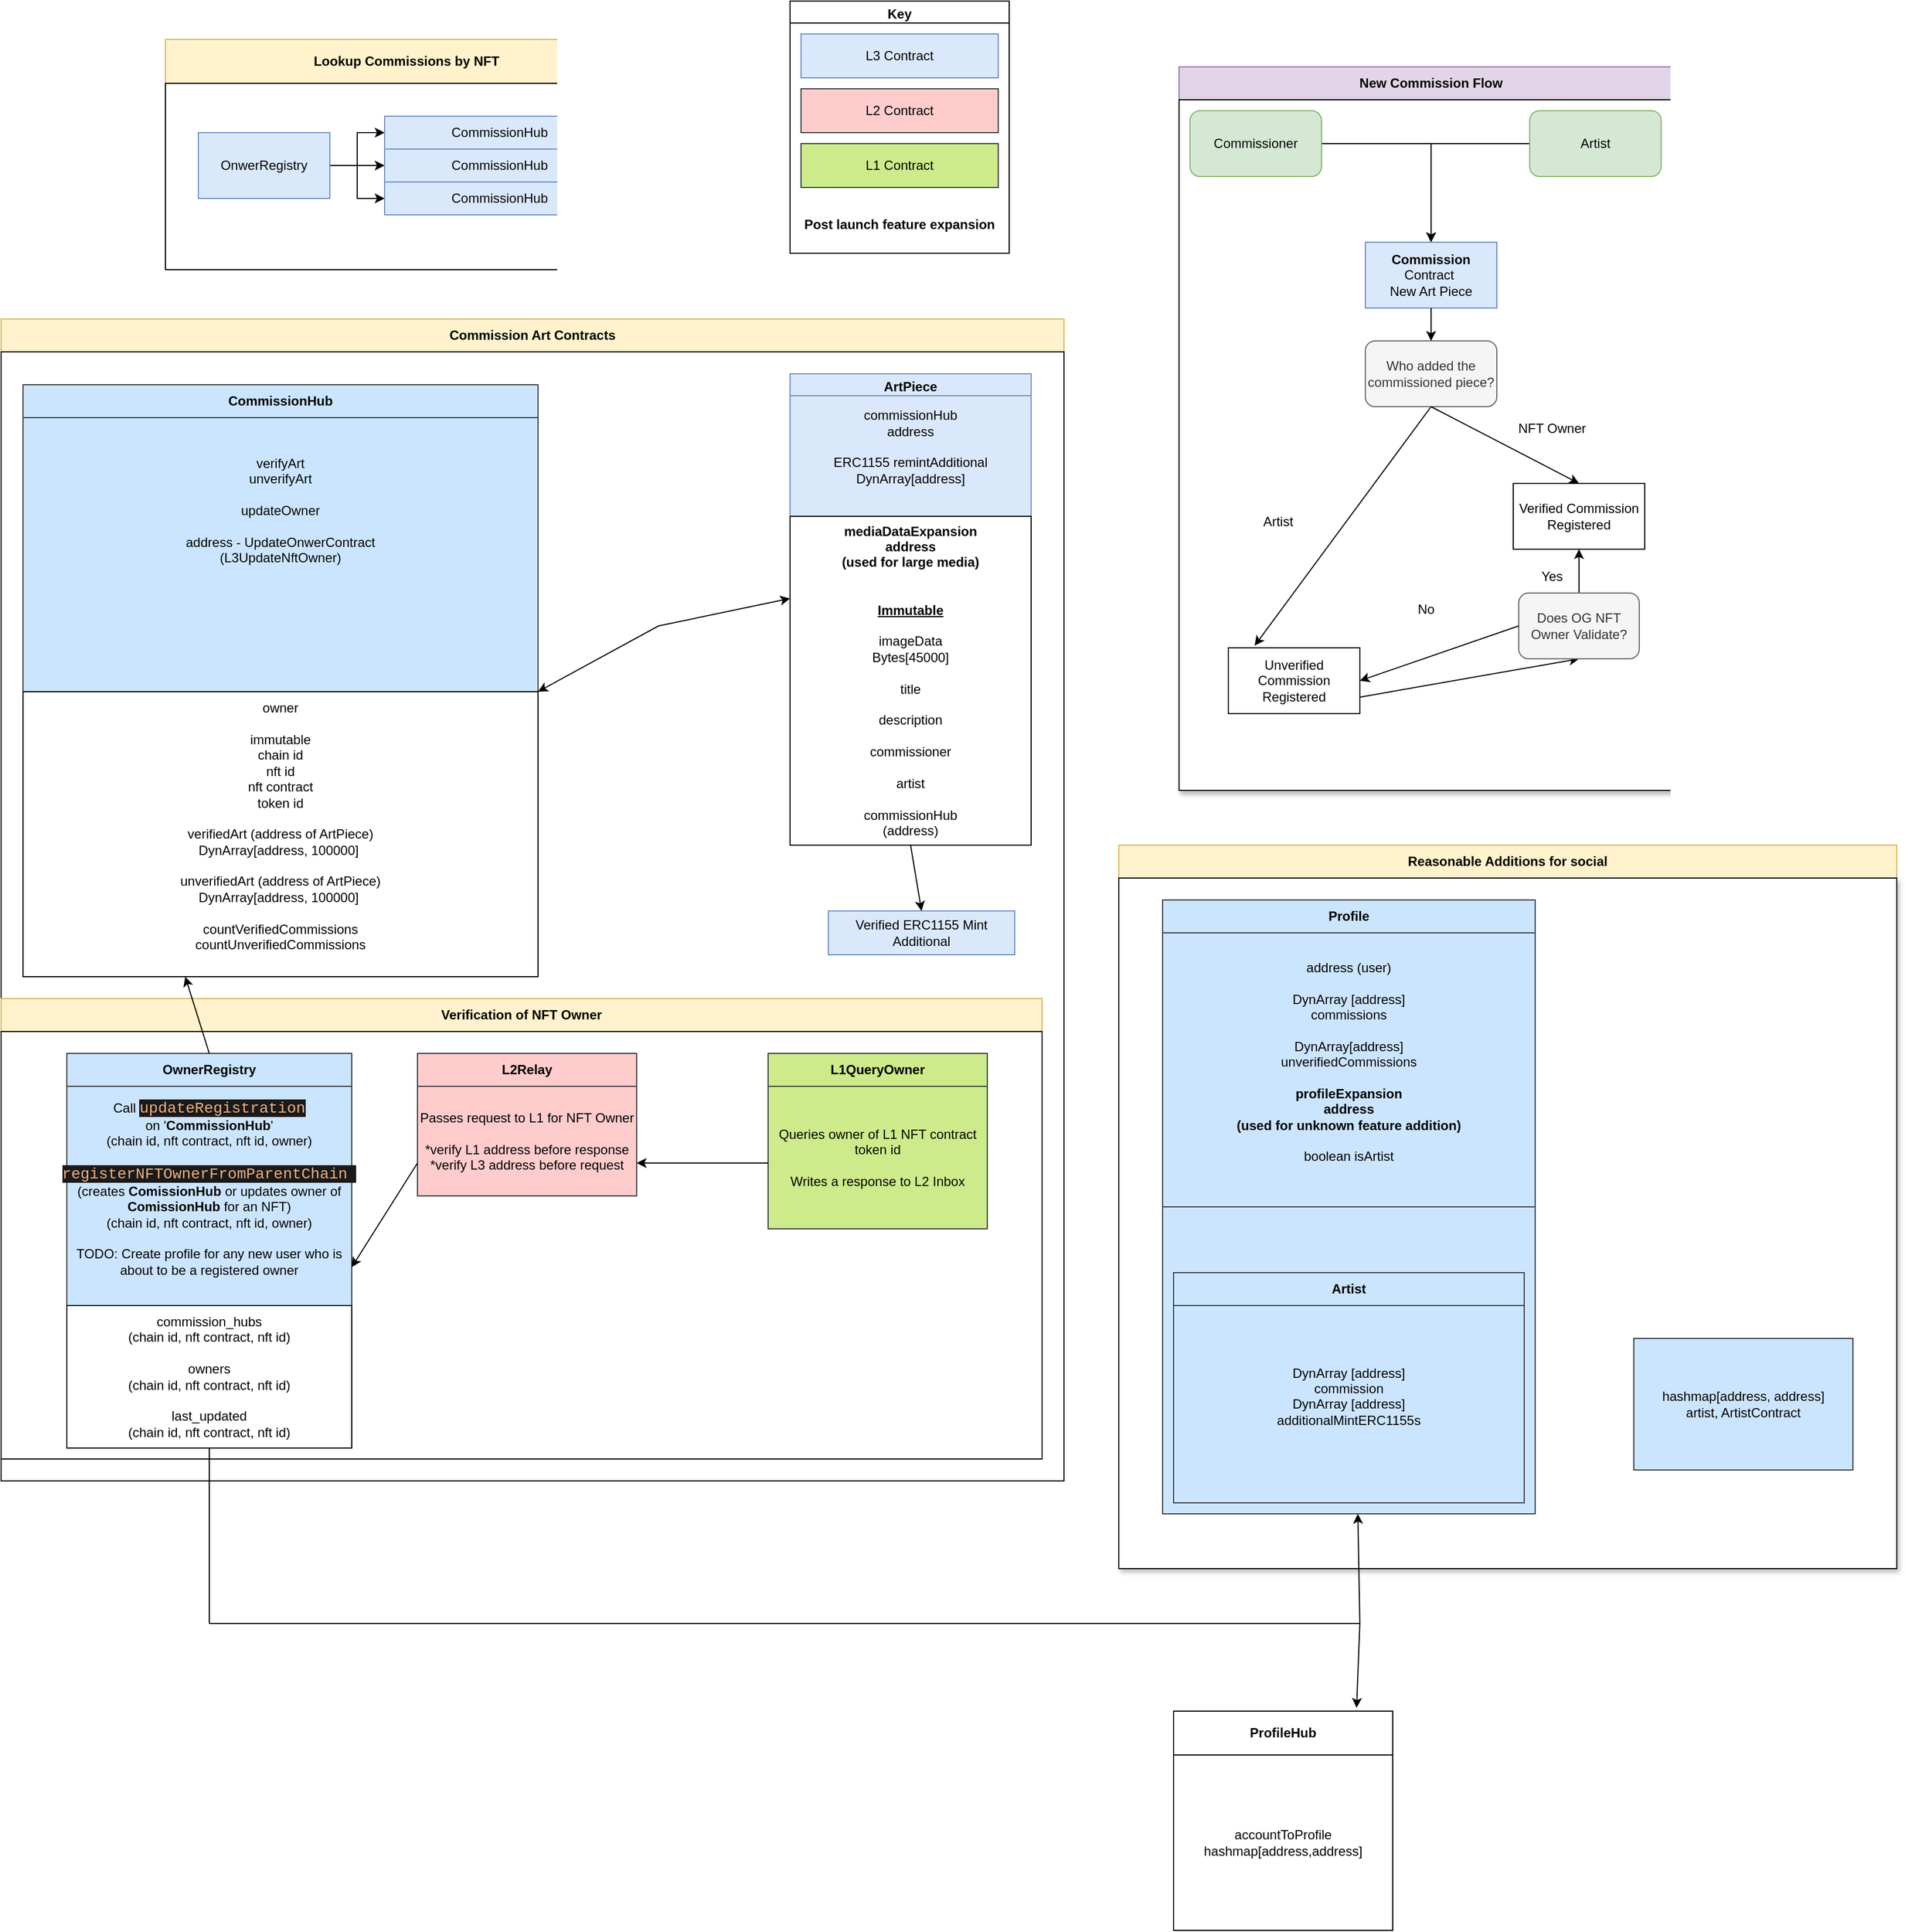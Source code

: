 <mxfile version="26.2.9">
  <diagram name="Page-1" id="D316teSRzgvkLdEPIgTq">
    <mxGraphModel dx="2828" dy="1630" grid="1" gridSize="10" guides="1" tooltips="1" connect="1" arrows="1" fold="1" page="1" pageScale="1" pageWidth="850" pageHeight="1100" math="0" shadow="0">
      <root>
        <mxCell id="0" />
        <mxCell id="1" parent="0" />
        <mxCell id="zNKIx-jCp4wKxv3tCVcD-4" value="Lookup Commissions by NFT" style="swimlane;whiteSpace=wrap;html=1;fillColor=#fff2cc;strokeColor=#d6b656;startSize=40;" parent="1" vertex="1">
          <mxGeometry x="-110" y="145" width="440" height="210" as="geometry" />
        </mxCell>
        <mxCell id="LfCPNkx6tan6_PUrV9Pu-4" value="" style="rounded=0;whiteSpace=wrap;html=1;" parent="zNKIx-jCp4wKxv3tCVcD-4" vertex="1">
          <mxGeometry y="40" width="440" height="170" as="geometry" />
        </mxCell>
        <mxCell id="yjCV8AOf38oD1pHLDkWU-16" value="" style="edgeStyle=orthogonalEdgeStyle;rounded=0;orthogonalLoop=1;jettySize=auto;html=1;exitX=1;exitY=0.5;exitDx=0;exitDy=0;" parent="zNKIx-jCp4wKxv3tCVcD-4" source="LfCPNkx6tan6_PUrV9Pu-3" target="yjCV8AOf38oD1pHLDkWU-14" edge="1">
          <mxGeometry relative="1" as="geometry">
            <mxPoint x="150" y="100" as="sourcePoint" />
          </mxGeometry>
        </mxCell>
        <mxCell id="yjCV8AOf38oD1pHLDkWU-17" style="edgeStyle=orthogonalEdgeStyle;rounded=0;orthogonalLoop=1;jettySize=auto;html=1;entryX=0;entryY=0.5;entryDx=0;entryDy=0;exitX=1;exitY=0.5;exitDx=0;exitDy=0;" parent="zNKIx-jCp4wKxv3tCVcD-4" source="LfCPNkx6tan6_PUrV9Pu-3" target="yjCV8AOf38oD1pHLDkWU-13" edge="1">
          <mxGeometry relative="1" as="geometry">
            <mxPoint x="150" y="100" as="sourcePoint" />
          </mxGeometry>
        </mxCell>
        <mxCell id="yjCV8AOf38oD1pHLDkWU-18" style="edgeStyle=orthogonalEdgeStyle;rounded=0;orthogonalLoop=1;jettySize=auto;html=1;entryX=0;entryY=0.5;entryDx=0;entryDy=0;exitX=1;exitY=0.5;exitDx=0;exitDy=0;" parent="zNKIx-jCp4wKxv3tCVcD-4" source="LfCPNkx6tan6_PUrV9Pu-3" target="yjCV8AOf38oD1pHLDkWU-12" edge="1">
          <mxGeometry relative="1" as="geometry">
            <mxPoint x="150" y="100" as="sourcePoint" />
          </mxGeometry>
        </mxCell>
        <mxCell id="yjCV8AOf38oD1pHLDkWU-12" value="CommissionHub" style="rounded=0;whiteSpace=wrap;html=1;fillColor=#dae8fc;strokeColor=#6c8ebf;" parent="zNKIx-jCp4wKxv3tCVcD-4" vertex="1">
          <mxGeometry x="200" y="70" width="210" height="30" as="geometry" />
        </mxCell>
        <mxCell id="yjCV8AOf38oD1pHLDkWU-13" value="CommissionHub" style="rounded=0;whiteSpace=wrap;html=1;fillColor=#dae8fc;strokeColor=#6c8ebf;" parent="zNKIx-jCp4wKxv3tCVcD-4" vertex="1">
          <mxGeometry x="200" y="100" width="210" height="30" as="geometry" />
        </mxCell>
        <mxCell id="yjCV8AOf38oD1pHLDkWU-14" value="CommissionHub" style="rounded=0;whiteSpace=wrap;html=1;fillColor=#dae8fc;strokeColor=#6c8ebf;" parent="zNKIx-jCp4wKxv3tCVcD-4" vertex="1">
          <mxGeometry x="200" y="130" width="210" height="30" as="geometry" />
        </mxCell>
        <mxCell id="LfCPNkx6tan6_PUrV9Pu-3" value="OnwerRegistry" style="rounded=0;whiteSpace=wrap;html=1;fillColor=#dae8fc;strokeColor=#6c8ebf;" parent="zNKIx-jCp4wKxv3tCVcD-4" vertex="1">
          <mxGeometry x="30" y="85" width="120" height="60" as="geometry" />
        </mxCell>
        <mxCell id="zNKIx-jCp4wKxv3tCVcD-8" value="Commission Art Contracts" style="swimlane;whiteSpace=wrap;html=1;fillColor=#fff2cc;strokeColor=#d6b656;rounded=0;glass=0;shadow=0;startSize=30;" parent="1" vertex="1">
          <mxGeometry x="-260" y="400" width="970" height="1060" as="geometry" />
        </mxCell>
        <mxCell id="LfCPNkx6tan6_PUrV9Pu-1" value="" style="rounded=0;whiteSpace=wrap;html=1;" parent="zNKIx-jCp4wKxv3tCVcD-8" vertex="1">
          <mxGeometry y="30" width="970" height="1030" as="geometry" />
        </mxCell>
        <mxCell id="yjCV8AOf38oD1pHLDkWU-9" value="ArtPiece" style="swimlane;whiteSpace=wrap;html=1;startSize=23;fillColor=#dae8fc;strokeColor=#6c8ebf;" parent="zNKIx-jCp4wKxv3tCVcD-8" vertex="1">
          <mxGeometry x="720" y="50" width="220" height="430" as="geometry" />
        </mxCell>
        <mxCell id="yjCV8AOf38oD1pHLDkWU-20" value="Verified ERC1155 Mint Additional" style="rounded=0;whiteSpace=wrap;html=1;fillColor=#dae8fc;strokeColor=#6c8ebf;" parent="zNKIx-jCp4wKxv3tCVcD-8" vertex="1">
          <mxGeometry x="755" y="540" width="170" height="40" as="geometry" />
        </mxCell>
        <mxCell id="LfCPNkx6tan6_PUrV9Pu-2" value="&lt;div&gt;commissionHub&lt;/div&gt;&lt;div&gt;address&lt;/div&gt;&lt;div&gt;&lt;br&gt;&lt;/div&gt;&lt;div&gt;&lt;div&gt;&lt;span style=&quot;background-color: transparent; color: light-dark(rgb(0, 0, 0), rgb(255, 255, 255));&quot;&gt;ERC1155 remintAdditional&lt;/span&gt;&lt;/div&gt;&lt;div&gt;&lt;span style=&quot;background-color: transparent; color: light-dark(rgb(0, 0, 0), rgb(255, 255, 255));&quot;&gt;DynArray[address]&lt;/span&gt;&lt;/div&gt;&lt;div&gt;&lt;br&gt;&lt;/div&gt;&lt;/div&gt;&lt;div&gt;&lt;br&gt;&lt;/div&gt;&lt;div&gt;&lt;br&gt;&lt;/div&gt;&lt;div&gt;&lt;br&gt;&lt;/div&gt;&lt;div&gt;&lt;br&gt;&lt;/div&gt;&lt;div&gt;&lt;br&gt;&lt;/div&gt;&lt;div&gt;&lt;br&gt;&lt;/div&gt;&lt;div&gt;&lt;br&gt;&lt;/div&gt;&lt;div&gt;&lt;br&gt;&lt;/div&gt;&lt;div&gt;&lt;br&gt;&lt;/div&gt;&lt;div&gt;&lt;br&gt;&lt;/div&gt;&lt;div&gt;&lt;br&gt;&lt;/div&gt;&lt;div&gt;&lt;br&gt;&lt;/div&gt;&lt;div&gt;&lt;br&gt;&lt;/div&gt;&lt;div&gt;&lt;br&gt;&lt;/div&gt;&lt;div&gt;&lt;br&gt;&lt;/div&gt;&lt;div&gt;&lt;br&gt;&lt;/div&gt;&lt;div&gt;&lt;br&gt;&lt;/div&gt;&lt;div&gt;&lt;font style=&quot;color: light-dark(rgb(0, 0, 0), rgb(184, 25, 168));&quot;&gt;&lt;b&gt;&lt;br&gt;&lt;/b&gt;&lt;/font&gt;&lt;/div&gt;&lt;div&gt;&lt;font style=&quot;color: light-dark(rgb(0, 0, 0), rgb(184, 25, 168));&quot;&gt;&lt;b&gt;&lt;br&gt;&lt;/b&gt;&lt;/font&gt;&lt;/div&gt;&lt;div&gt;&lt;font style=&quot;color: light-dark(rgb(0, 0, 0), rgb(184, 25, 168));&quot;&gt;&lt;b&gt;&lt;br&gt;&lt;/b&gt;&lt;/font&gt;&lt;/div&gt;&lt;div&gt;&lt;font style=&quot;color: light-dark(rgb(0, 0, 0), rgb(184, 25, 168));&quot;&gt;&lt;b&gt;&lt;br&gt;&lt;/b&gt;&lt;/font&gt;&lt;/div&gt;" style="rounded=0;whiteSpace=wrap;html=1;fillColor=#dae8fc;strokeColor=#6c8ebf;" parent="zNKIx-jCp4wKxv3tCVcD-8" vertex="1">
          <mxGeometry x="720" y="70" width="220" height="410" as="geometry" />
        </mxCell>
        <mxCell id="LfCPNkx6tan6_PUrV9Pu-20" value="&lt;div&gt;verifyArt&lt;/div&gt;&lt;div&gt;unverifyArt&lt;/div&gt;&lt;div&gt;&lt;br&gt;&lt;/div&gt;&lt;div&gt;updateOwner&lt;/div&gt;&lt;div&gt;&lt;br&gt;&lt;/div&gt;&lt;div&gt;&lt;div&gt;&lt;div&gt;&lt;div&gt;address - UpdateOnwerContract&lt;div&gt;(L3UpdateNftOwner)&lt;/div&gt;&lt;/div&gt;&lt;/div&gt;&lt;div&gt;&lt;br&gt;&lt;/div&gt;&lt;/div&gt;&lt;/div&gt;&lt;div&gt;&lt;br&gt;&lt;/div&gt;&lt;div&gt;&lt;br&gt;&lt;/div&gt;&lt;div&gt;&lt;br&gt;&lt;/div&gt;&lt;div&gt;&lt;br&gt;&lt;/div&gt;&lt;div&gt;&lt;br&gt;&lt;/div&gt;&lt;div&gt;&lt;br&gt;&lt;/div&gt;&lt;div&gt;&lt;br&gt;&lt;/div&gt;&lt;div&gt;&lt;br&gt;&lt;/div&gt;&lt;div&gt;&lt;br&gt;&lt;/div&gt;&lt;div&gt;&lt;br&gt;&lt;/div&gt;&lt;div&gt;&lt;br&gt;&lt;/div&gt;&lt;div&gt;&lt;br&gt;&lt;/div&gt;&lt;div&gt;&lt;br&gt;&lt;/div&gt;&lt;div&gt;&lt;br&gt;&lt;/div&gt;&lt;div&gt;&lt;br&gt;&lt;/div&gt;&lt;div&gt;&lt;br&gt;&lt;/div&gt;&lt;div&gt;&lt;br&gt;&lt;/div&gt;&lt;div&gt;&lt;br&gt;&lt;/div&gt;&lt;div&gt;&lt;br&gt;&lt;/div&gt;&lt;div&gt;&lt;br&gt;&lt;/div&gt;&lt;div&gt;&lt;br&gt;&lt;/div&gt;&lt;div&gt;&lt;br&gt;&lt;/div&gt;" style="rounded=0;whiteSpace=wrap;html=1;fillColor=#cce5ff;strokeColor=#36393d;" parent="zNKIx-jCp4wKxv3tCVcD-8" vertex="1">
          <mxGeometry x="20" y="90" width="470" height="500" as="geometry" />
        </mxCell>
        <mxCell id="LfCPNkx6tan6_PUrV9Pu-6" value="Verification of NFT Owner" style="swimlane;whiteSpace=wrap;html=1;startSize=30;fillColor=#fff2cc;strokeColor=#d6b656;" parent="zNKIx-jCp4wKxv3tCVcD-8" vertex="1">
          <mxGeometry y="620" width="950" height="420" as="geometry" />
        </mxCell>
        <mxCell id="LfCPNkx6tan6_PUrV9Pu-18" value="" style="rounded=0;whiteSpace=wrap;html=1;" parent="LfCPNkx6tan6_PUrV9Pu-6" vertex="1">
          <mxGeometry y="30" width="950" height="390" as="geometry" />
        </mxCell>
        <mxCell id="LfCPNkx6tan6_PUrV9Pu-12" value="L2Relay" style="swimlane;whiteSpace=wrap;html=1;fillColor=#ffcccc;strokeColor=#36393d;startSize=30;" parent="LfCPNkx6tan6_PUrV9Pu-6" vertex="1">
          <mxGeometry x="380" y="50" width="200" height="130" as="geometry" />
        </mxCell>
        <mxCell id="LfCPNkx6tan6_PUrV9Pu-14" value="Passes request to L1 for NFT Owner&lt;div&gt;&lt;br&gt;&lt;/div&gt;&lt;div&gt;*verify L1 address before response&lt;/div&gt;&lt;div&gt;*verify L3 address before request&lt;/div&gt;" style="rounded=0;whiteSpace=wrap;html=1;fillColor=#ffcccc;strokeColor=#36393d;" parent="LfCPNkx6tan6_PUrV9Pu-12" vertex="1">
          <mxGeometry y="30" width="200" height="100" as="geometry" />
        </mxCell>
        <mxCell id="LfCPNkx6tan6_PUrV9Pu-15" value="OwnerRegistry" style="swimlane;whiteSpace=wrap;html=1;fillColor=#cce5ff;strokeColor=#36393d;startSize=30;" parent="LfCPNkx6tan6_PUrV9Pu-6" vertex="1">
          <mxGeometry x="60" y="50" width="260" height="360" as="geometry" />
        </mxCell>
        <mxCell id="LfCPNkx6tan6_PUrV9Pu-17" value="&lt;div&gt;&lt;span style=&quot;background-color: transparent; color: light-dark(rgb(0, 0, 0), rgb(255, 255, 255));&quot;&gt;Call&amp;nbsp;&lt;/span&gt;&lt;span style=&quot;color: rgb(239, 176, 128); background-color: rgb(26, 26, 26); font-family: Consolas, &amp;quot;Courier New&amp;quot;, monospace; font-size: 14px; white-space: pre;&quot;&gt;updateRegistration&lt;/span&gt;&lt;/div&gt;&lt;div&gt;on &#39;&lt;b&gt;CommissionHub&lt;/b&gt;&#39;&lt;br&gt;&lt;/div&gt;&lt;div&gt;(chain id, nft contract, nft id, owner)&lt;/div&gt;&lt;div&gt;&lt;br&gt;&lt;/div&gt;&lt;div&gt;&lt;span style=&quot;color: rgb(239, 176, 128); background-color: rgb(26, 26, 26); font-family: Consolas, &amp;quot;Courier New&amp;quot;, monospace; font-size: 14px; white-space: pre;&quot;&gt;registerNFTOwnerFromParentChain &lt;/span&gt;&lt;/div&gt;&lt;div&gt;(creates &lt;b&gt;ComissionHub &lt;/b&gt;or updates owner of &lt;b&gt;ComissionHub &lt;/b&gt;for an NFT)&lt;br&gt;&lt;/div&gt;&lt;div&gt;&lt;div&gt;(chain id, nft contract, nft id, owner)&lt;/div&gt;&lt;div&gt;&lt;br&gt;&lt;/div&gt;&lt;div&gt;TODO: Create profile for any new user who is about to be a registered owner&lt;/div&gt;&lt;div&gt;&lt;br&gt;&lt;/div&gt;&lt;/div&gt;&lt;div&gt;&lt;br&gt;&lt;/div&gt;&lt;div&gt;&lt;br&gt;&lt;/div&gt;&lt;div&gt;&lt;br&gt;&lt;/div&gt;&lt;div&gt;&lt;br&gt;&lt;/div&gt;&lt;div&gt;&lt;br&gt;&lt;/div&gt;&lt;div&gt;&lt;br&gt;&lt;/div&gt;&lt;div&gt;&lt;br&gt;&lt;/div&gt;&lt;div&gt;&lt;br&gt;&lt;/div&gt;&lt;div&gt;&lt;br&gt;&lt;/div&gt;" style="rounded=0;whiteSpace=wrap;html=1;fillColor=#cce5ff;strokeColor=#36393d;" parent="LfCPNkx6tan6_PUrV9Pu-15" vertex="1">
          <mxGeometry y="30" width="260" height="330" as="geometry" />
        </mxCell>
        <mxCell id="stdGpsYAcDlQIrva8YyP-1" value="commission_hubs&lt;div&gt;(chain id, nft contract, nft id)&lt;/div&gt;&lt;div&gt;&lt;br&gt;&lt;/div&gt;&lt;div&gt;owners&lt;/div&gt;&lt;div&gt;(chain id, nft contract, nft id)&lt;/div&gt;&lt;div&gt;&lt;br&gt;&lt;/div&gt;&lt;div&gt;last_updated&lt;/div&gt;&lt;div&gt;&lt;div&gt;(chain id, nft contract, nft id)&lt;/div&gt;&lt;/div&gt;" style="rounded=0;whiteSpace=wrap;html=1;" vertex="1" parent="LfCPNkx6tan6_PUrV9Pu-15">
          <mxGeometry y="230" width="260" height="130" as="geometry" />
        </mxCell>
        <mxCell id="LfCPNkx6tan6_PUrV9Pu-19" value="L1QueryOwner" style="swimlane;whiteSpace=wrap;html=1;startSize=30;fillColor=#cdeb8b;strokeColor=#36393d;" parent="LfCPNkx6tan6_PUrV9Pu-6" vertex="1">
          <mxGeometry x="700" y="50" width="200" height="130" as="geometry" />
        </mxCell>
        <mxCell id="LfCPNkx6tan6_PUrV9Pu-8" value="Queries owner of L1 NFT contract token id&lt;div&gt;&lt;br&gt;&lt;/div&gt;&lt;div&gt;Writes a response to L2 Inbox&lt;/div&gt;" style="rounded=0;whiteSpace=wrap;html=1;fillColor=#cdeb8b;strokeColor=#36393d;" parent="LfCPNkx6tan6_PUrV9Pu-6" vertex="1">
          <mxGeometry x="700" y="80" width="200" height="130" as="geometry" />
        </mxCell>
        <mxCell id="LfCPNkx6tan6_PUrV9Pu-11" value="" style="endArrow=classic;html=1;rounded=0;entryX=1;entryY=0.75;entryDx=0;entryDy=0;" parent="LfCPNkx6tan6_PUrV9Pu-6" edge="1">
          <mxGeometry width="50" height="50" relative="1" as="geometry">
            <mxPoint x="700" y="150" as="sourcePoint" />
            <mxPoint x="580" y="150" as="targetPoint" />
          </mxGeometry>
        </mxCell>
        <mxCell id="LfCPNkx6tan6_PUrV9Pu-24" value="" style="endArrow=classic;html=1;rounded=0;entryX=1;entryY=0.5;entryDx=0;entryDy=0;" parent="LfCPNkx6tan6_PUrV9Pu-6" edge="1" target="LfCPNkx6tan6_PUrV9Pu-17">
          <mxGeometry width="50" height="50" relative="1" as="geometry">
            <mxPoint x="380" y="150" as="sourcePoint" />
            <mxPoint x="260" y="150" as="targetPoint" />
          </mxGeometry>
        </mxCell>
        <mxCell id="LfCPNkx6tan6_PUrV9Pu-28" value="" style="endArrow=classic;html=1;rounded=0;entryX=0.315;entryY=1;entryDx=0;entryDy=0;exitX=0.5;exitY=0;exitDx=0;exitDy=0;entryPerimeter=0;" parent="zNKIx-jCp4wKxv3tCVcD-8" source="LfCPNkx6tan6_PUrV9Pu-15" target="stdGpsYAcDlQIrva8YyP-14" edge="1">
          <mxGeometry width="50" height="50" relative="1" as="geometry">
            <mxPoint x="940" y="370" as="sourcePoint" />
            <mxPoint x="1020" y="330" as="targetPoint" />
          </mxGeometry>
        </mxCell>
        <mxCell id="LfCPNkx6tan6_PUrV9Pu-30" value="" style="endArrow=classic;html=1;rounded=0;exitX=0.5;exitY=1;exitDx=0;exitDy=0;entryX=0.5;entryY=0;entryDx=0;entryDy=0;" parent="zNKIx-jCp4wKxv3tCVcD-8" source="LfCPNkx6tan6_PUrV9Pu-2" target="yjCV8AOf38oD1pHLDkWU-20" edge="1">
          <mxGeometry width="50" height="50" relative="1" as="geometry">
            <mxPoint x="940" y="370" as="sourcePoint" />
            <mxPoint x="990" y="320" as="targetPoint" />
          </mxGeometry>
        </mxCell>
        <mxCell id="stdGpsYAcDlQIrva8YyP-12" value="&lt;div&gt;&lt;font style=&quot;color: light-dark(rgb(0, 0, 0), rgb(184, 25, 168));&quot;&gt;&lt;b&gt;mediaDataExpansion&lt;/b&gt;&lt;/font&gt;&lt;/div&gt;&lt;div&gt;&lt;font style=&quot;color: light-dark(rgb(0, 0, 0), rgb(184, 25, 168));&quot;&gt;&lt;b&gt;address&lt;/b&gt;&lt;/font&gt;&lt;/div&gt;&lt;div&gt;&lt;b style=&quot;color: light-dark(rgb(0, 0, 0), rgb(184, 25, 168)); background-color: transparent;&quot;&gt;(used for large media)&lt;/b&gt;&lt;/div&gt;&lt;div&gt;&lt;span style=&quot;background-color: transparent; color: light-dark(rgb(0, 0, 0), rgb(255, 255, 255));&quot;&gt;&lt;u&gt;&lt;br&gt;&lt;/u&gt;&lt;/span&gt;&lt;/div&gt;&lt;div&gt;&lt;span style=&quot;background-color: transparent; color: light-dark(rgb(0, 0, 0), rgb(255, 255, 255));&quot;&gt;&lt;u&gt;&lt;br&gt;&lt;/u&gt;&lt;/span&gt;&lt;/div&gt;&lt;div&gt;&lt;span style=&quot;background-color: transparent; color: light-dark(rgb(0, 0, 0), rgb(255, 255, 255));&quot;&gt;&lt;u&gt;&lt;b&gt;Immutable&lt;/b&gt;&lt;/u&gt;&lt;/span&gt;&lt;/div&gt;&lt;div&gt;&lt;span style=&quot;background-color: transparent; color: light-dark(rgb(0, 0, 0), rgb(255, 255, 255));&quot;&gt;&lt;u&gt;&lt;b&gt;&lt;br&gt;&lt;/b&gt;&lt;/u&gt;&lt;/span&gt;&lt;/div&gt;&lt;div&gt;&lt;div&gt;&lt;span style=&quot;background-color: transparent; color: light-dark(rgb(0, 0, 0), rgb(255, 255, 255));&quot;&gt;imageData&lt;/span&gt;&lt;/div&gt;&lt;div&gt;&lt;span style=&quot;background-color: transparent; color: light-dark(rgb(0, 0, 0), rgb(255, 255, 255));&quot;&gt;Bytes[45000]&lt;/span&gt;&lt;/div&gt;&lt;/div&gt;&lt;div&gt;&lt;span style=&quot;background-color: transparent; color: light-dark(rgb(0, 0, 0), rgb(255, 255, 255));&quot;&gt;&lt;br&gt;&lt;/span&gt;&lt;/div&gt;&lt;div&gt;&lt;span style=&quot;background-color: transparent; color: light-dark(rgb(0, 0, 0), rgb(255, 255, 255));&quot;&gt;title&lt;/span&gt;&lt;/div&gt;&lt;div&gt;&lt;span style=&quot;background-color: transparent; color: light-dark(rgb(0, 0, 0), rgb(255, 255, 255));&quot;&gt;&lt;br&gt;&lt;/span&gt;&lt;/div&gt;&lt;div&gt;&lt;span style=&quot;background-color: transparent; color: light-dark(rgb(0, 0, 0), rgb(255, 255, 255));&quot;&gt;description&lt;/span&gt;&lt;/div&gt;&lt;div&gt;&lt;span style=&quot;background-color: transparent; color: light-dark(rgb(0, 0, 0), rgb(255, 255, 255));&quot;&gt;&lt;br&gt;&lt;/span&gt;&lt;/div&gt;&lt;div&gt;&lt;span style=&quot;background-color: transparent; color: light-dark(rgb(0, 0, 0), rgb(255, 255, 255));&quot;&gt;commissioner&lt;/span&gt;&lt;/div&gt;&lt;div&gt;&lt;span style=&quot;background-color: transparent; color: light-dark(rgb(0, 0, 0), rgb(255, 255, 255));&quot;&gt;&lt;br&gt;&lt;/span&gt;&lt;/div&gt;&lt;div&gt;&lt;span style=&quot;background-color: transparent; color: light-dark(rgb(0, 0, 0), rgb(255, 255, 255));&quot;&gt;artist&lt;/span&gt;&lt;/div&gt;&lt;div&gt;&lt;span style=&quot;background-color: transparent; color: light-dark(rgb(0, 0, 0), rgb(255, 255, 255));&quot;&gt;&lt;br&gt;&lt;/span&gt;&lt;/div&gt;&lt;div&gt;&lt;span style=&quot;background-color: transparent; color: light-dark(rgb(0, 0, 0), rgb(255, 255, 255));&quot;&gt;commissionHub&lt;/span&gt;&lt;/div&gt;&lt;div&gt;&lt;span style=&quot;background-color: transparent; color: light-dark(rgb(0, 0, 0), rgb(255, 255, 255));&quot;&gt;(address)&lt;/span&gt;&lt;/div&gt;" style="rounded=0;whiteSpace=wrap;html=1;" vertex="1" parent="zNKIx-jCp4wKxv3tCVcD-8">
          <mxGeometry x="720" y="180" width="220" height="300" as="geometry" />
        </mxCell>
        <mxCell id="stdGpsYAcDlQIrva8YyP-13" value="" style="endArrow=classic;startArrow=classic;html=1;rounded=0;entryX=0;entryY=0.25;entryDx=0;entryDy=0;exitX=1;exitY=0.5;exitDx=0;exitDy=0;" edge="1" parent="zNKIx-jCp4wKxv3tCVcD-8" source="LfCPNkx6tan6_PUrV9Pu-20" target="stdGpsYAcDlQIrva8YyP-12">
          <mxGeometry width="50" height="50" relative="1" as="geometry">
            <mxPoint x="810" y="440" as="sourcePoint" />
            <mxPoint x="860" y="390" as="targetPoint" />
            <Array as="points">
              <mxPoint x="600" y="280" />
            </Array>
          </mxGeometry>
        </mxCell>
        <mxCell id="LfCPNkx6tan6_PUrV9Pu-21" value="CommissionHub" style="swimlane;whiteSpace=wrap;html=1;startSize=30;fillColor=#cce5ff;strokeColor=#36393d;" parent="zNKIx-jCp4wKxv3tCVcD-8" vertex="1">
          <mxGeometry x="20" y="60" width="470" height="540" as="geometry" />
        </mxCell>
        <mxCell id="stdGpsYAcDlQIrva8YyP-14" value="&lt;div&gt;&lt;br&gt;&lt;/div&gt;&lt;div&gt;&lt;div&gt;owner&lt;/div&gt;&lt;div&gt;&lt;br&gt;&lt;/div&gt;&lt;div&gt;immutable&lt;/div&gt;&lt;div&gt;chain id&lt;/div&gt;&lt;div&gt;nft id&lt;/div&gt;&lt;div&gt;nft contract&lt;/div&gt;&lt;div&gt;token id&lt;/div&gt;&lt;div&gt;&lt;br&gt;&lt;/div&gt;&lt;div&gt;verifiedArt (address of ArtPiece)&lt;/div&gt;&lt;div&gt;&lt;div&gt;DynArray[address, 100000]&amp;nbsp;&lt;/div&gt;&lt;div&gt;&lt;br&gt;&lt;/div&gt;&lt;div&gt;&lt;div&gt;unverifiedArt (address of ArtPiece)&lt;/div&gt;&lt;div&gt;DynArray[address, 100000]&amp;nbsp;&lt;/div&gt;&lt;/div&gt;&lt;div&gt;&lt;div&gt;&lt;br&gt;&lt;/div&gt;&lt;div&gt;countVerifiedCommissions&lt;/div&gt;&lt;div&gt;countUnverifiedCommissions&lt;/div&gt;&lt;/div&gt;&lt;/div&gt;&lt;/div&gt;&lt;div&gt;&lt;br&gt;&lt;/div&gt;&lt;div&gt;&lt;br&gt;&lt;/div&gt;" style="rounded=0;whiteSpace=wrap;html=1;" vertex="1" parent="LfCPNkx6tan6_PUrV9Pu-21">
          <mxGeometry y="280" width="470" height="260" as="geometry" />
        </mxCell>
        <mxCell id="zNKIx-jCp4wKxv3tCVcD-10" value="Key" style="swimlane;whiteSpace=wrap;html=1;" parent="1" vertex="1">
          <mxGeometry x="460" y="110" width="200" height="230" as="geometry" />
        </mxCell>
        <mxCell id="LfCPNkx6tan6_PUrV9Pu-40" value="&lt;div&gt;&lt;font style=&quot;color: light-dark(rgb(0, 0, 0), rgb(184, 25, 168));&quot;&gt;&lt;b&gt;&lt;br&gt;&lt;/b&gt;&lt;/font&gt;&lt;/div&gt;&lt;div&gt;&lt;font style=&quot;color: light-dark(rgb(0, 0, 0), rgb(184, 25, 168));&quot;&gt;&lt;b&gt;&lt;br&gt;&lt;/b&gt;&lt;/font&gt;&lt;/div&gt;&lt;div&gt;&lt;font style=&quot;color: light-dark(rgb(0, 0, 0), rgb(184, 25, 168));&quot;&gt;&lt;b&gt;&lt;br&gt;&lt;/b&gt;&lt;/font&gt;&lt;/div&gt;&lt;div&gt;&lt;font style=&quot;color: light-dark(rgb(0, 0, 0), rgb(184, 25, 168));&quot;&gt;&lt;b&gt;&lt;br&gt;&lt;/b&gt;&lt;/font&gt;&lt;/div&gt;&lt;div&gt;&lt;font style=&quot;color: light-dark(rgb(0, 0, 0), rgb(184, 25, 168));&quot;&gt;&lt;b&gt;&lt;br&gt;&lt;/b&gt;&lt;/font&gt;&lt;/div&gt;&lt;div&gt;&lt;font style=&quot;color: light-dark(rgb(0, 0, 0), rgb(184, 25, 168));&quot;&gt;&lt;b&gt;&lt;br&gt;&lt;/b&gt;&lt;/font&gt;&lt;/div&gt;&lt;div&gt;&lt;font style=&quot;color: light-dark(rgb(0, 0, 0), rgb(184, 25, 168));&quot;&gt;&lt;b&gt;&lt;br&gt;&lt;/b&gt;&lt;/font&gt;&lt;/div&gt;&lt;div&gt;&lt;font style=&quot;color: light-dark(rgb(0, 0, 0), rgb(184, 25, 168));&quot;&gt;&lt;b&gt;&lt;br&gt;&lt;/b&gt;&lt;/font&gt;&lt;/div&gt;&lt;div&gt;&lt;font style=&quot;color: light-dark(rgb(0, 0, 0), rgb(184, 25, 168));&quot;&gt;&lt;b&gt;&lt;br&gt;&lt;/b&gt;&lt;/font&gt;&lt;/div&gt;&lt;div&gt;&lt;font style=&quot;color: light-dark(rgb(0, 0, 0), rgb(184, 25, 168));&quot;&gt;&lt;b&gt;&lt;br&gt;&lt;/b&gt;&lt;/font&gt;&lt;/div&gt;&lt;div&gt;&lt;font style=&quot;color: light-dark(rgb(0, 0, 0), rgb(184, 25, 168));&quot;&gt;&lt;b&gt;&lt;br&gt;&lt;/b&gt;&lt;/font&gt;&lt;/div&gt;&lt;div&gt;&lt;font style=&quot;color: light-dark(rgb(0, 0, 0), rgb(184, 25, 168));&quot;&gt;&lt;b&gt;Post launch feature expansion&lt;/b&gt;&lt;/font&gt;&lt;/div&gt;" style="rounded=0;whiteSpace=wrap;html=1;" parent="zNKIx-jCp4wKxv3tCVcD-10" vertex="1">
          <mxGeometry y="20" width="200" height="210" as="geometry" />
        </mxCell>
        <mxCell id="zNKIx-jCp4wKxv3tCVcD-11" value="L3 Contract" style="rounded=0;whiteSpace=wrap;html=1;fillColor=#dae8fc;strokeColor=#6c8ebf;" parent="zNKIx-jCp4wKxv3tCVcD-10" vertex="1">
          <mxGeometry x="10" y="30" width="180" height="40" as="geometry" />
        </mxCell>
        <mxCell id="zNKIx-jCp4wKxv3tCVcD-12" value="L2 Contract" style="rounded=0;whiteSpace=wrap;html=1;fillColor=#ffcccc;strokeColor=#36393d;" parent="zNKIx-jCp4wKxv3tCVcD-10" vertex="1">
          <mxGeometry x="10" y="80" width="180" height="40" as="geometry" />
        </mxCell>
        <mxCell id="zNKIx-jCp4wKxv3tCVcD-13" value="L1 Contract" style="rounded=0;whiteSpace=wrap;html=1;fillColor=#cdeb8b;strokeColor=#36393d;" parent="zNKIx-jCp4wKxv3tCVcD-10" vertex="1">
          <mxGeometry x="10" y="130" width="180" height="40" as="geometry" />
        </mxCell>
        <mxCell id="zNKIx-jCp4wKxv3tCVcD-22" value="" style="endArrow=none;html=1;rounded=0;entryX=0;entryY=0.5;entryDx=0;entryDy=0;" parent="1" target="zNKIx-jCp4wKxv3tCVcD-21" edge="1">
          <mxGeometry width="50" height="50" relative="1" as="geometry">
            <mxPoint x="940" y="650" as="sourcePoint" />
            <mxPoint x="660" y="620" as="targetPoint" />
          </mxGeometry>
        </mxCell>
        <mxCell id="zNKIx-jCp4wKxv3tCVcD-24" value="" style="endArrow=classic;html=1;rounded=0;entryX=0.5;entryY=0;entryDx=0;entryDy=0;" parent="1" target="yjCV8AOf38oD1pHLDkWU-1" edge="1">
          <mxGeometry width="50" height="50" relative="1" as="geometry">
            <mxPoint x="940" y="650" as="sourcePoint" />
            <mxPoint x="870" y="560" as="targetPoint" />
          </mxGeometry>
        </mxCell>
        <mxCell id="yjCV8AOf38oD1pHLDkWU-24" value="New Commission Flow" style="swimlane;whiteSpace=wrap;html=1;fillColor=#e1d5e7;strokeColor=#9673a6;shadow=1;startSize=30;" parent="1" vertex="1">
          <mxGeometry x="815" y="170" width="460" height="660" as="geometry" />
        </mxCell>
        <mxCell id="yjCV8AOf38oD1pHLDkWU-37" value="" style="rounded=0;whiteSpace=wrap;html=1;shadow=1;" parent="yjCV8AOf38oD1pHLDkWU-24" vertex="1">
          <mxGeometry y="30" width="460" height="630" as="geometry" />
        </mxCell>
        <mxCell id="yjCV8AOf38oD1pHLDkWU-26" style="edgeStyle=orthogonalEdgeStyle;rounded=0;orthogonalLoop=1;jettySize=auto;html=1;entryX=0.5;entryY=0;entryDx=0;entryDy=0;" parent="yjCV8AOf38oD1pHLDkWU-24" source="yjCV8AOf38oD1pHLDkWU-25" target="zNKIx-jCp4wKxv3tCVcD-17" edge="1">
          <mxGeometry relative="1" as="geometry">
            <mxPoint x="130" y="150" as="targetPoint" />
          </mxGeometry>
        </mxCell>
        <mxCell id="yjCV8AOf38oD1pHLDkWU-25" value="Artist" style="rounded=1;whiteSpace=wrap;html=1;fillColor=#d5e8d4;strokeColor=#82b366;" parent="yjCV8AOf38oD1pHLDkWU-24" vertex="1">
          <mxGeometry x="320" y="40" width="120" height="60" as="geometry" />
        </mxCell>
        <mxCell id="LfCPNkx6tan6_PUrV9Pu-41" style="edgeStyle=orthogonalEdgeStyle;rounded=0;orthogonalLoop=1;jettySize=auto;html=1;entryX=0.5;entryY=0;entryDx=0;entryDy=0;" parent="yjCV8AOf38oD1pHLDkWU-24" source="zNKIx-jCp4wKxv3tCVcD-15" target="zNKIx-jCp4wKxv3tCVcD-17" edge="1">
          <mxGeometry relative="1" as="geometry" />
        </mxCell>
        <mxCell id="zNKIx-jCp4wKxv3tCVcD-15" value="Commissioner" style="rounded=1;whiteSpace=wrap;html=1;fillColor=#d5e8d4;strokeColor=#82b366;" parent="yjCV8AOf38oD1pHLDkWU-24" vertex="1">
          <mxGeometry x="10" y="40" width="120" height="60" as="geometry" />
        </mxCell>
        <mxCell id="zNKIx-jCp4wKxv3tCVcD-17" value="&lt;b&gt;Commission &lt;/b&gt;Contract&amp;nbsp;&lt;div&gt;New Art Piece&lt;/div&gt;" style="rounded=0;whiteSpace=wrap;html=1;fillColor=#dae8fc;strokeColor=#6c8ebf;" parent="yjCV8AOf38oD1pHLDkWU-24" vertex="1">
          <mxGeometry x="170" y="160" width="120" height="60" as="geometry" />
        </mxCell>
        <mxCell id="zNKIx-jCp4wKxv3tCVcD-26" value="No" style="text;html=1;align=center;verticalAlign=middle;resizable=0;points=[];autosize=1;strokeColor=none;fillColor=none;" parent="yjCV8AOf38oD1pHLDkWU-24" vertex="1">
          <mxGeometry x="205" y="480" width="40" height="30" as="geometry" />
        </mxCell>
        <mxCell id="yjCV8AOf38oD1pHLDkWU-3" value="" style="endArrow=classic;html=1;rounded=0;exitX=1;exitY=0.75;exitDx=0;exitDy=0;entryX=0.5;entryY=1;entryDx=0;entryDy=0;" parent="yjCV8AOf38oD1pHLDkWU-24" source="yjCV8AOf38oD1pHLDkWU-1" target="zNKIx-jCp4wKxv3tCVcD-21" edge="1">
          <mxGeometry width="50" height="50" relative="1" as="geometry">
            <mxPoint x="-160" y="650" as="sourcePoint" />
            <mxPoint x="-110" y="600" as="targetPoint" />
          </mxGeometry>
        </mxCell>
        <mxCell id="zNKIx-jCp4wKxv3tCVcD-28" value="Verified Commission Registered" style="rounded=0;whiteSpace=wrap;html=1;" parent="yjCV8AOf38oD1pHLDkWU-24" vertex="1">
          <mxGeometry x="305" y="380" width="120" height="60" as="geometry" />
        </mxCell>
        <mxCell id="yjCV8AOf38oD1pHLDkWU-28" style="edgeStyle=orthogonalEdgeStyle;rounded=0;orthogonalLoop=1;jettySize=auto;html=1;entryX=0.5;entryY=1;entryDx=0;entryDy=0;" parent="yjCV8AOf38oD1pHLDkWU-24" source="zNKIx-jCp4wKxv3tCVcD-21" target="zNKIx-jCp4wKxv3tCVcD-28" edge="1">
          <mxGeometry relative="1" as="geometry" />
        </mxCell>
        <mxCell id="zNKIx-jCp4wKxv3tCVcD-21" value="Does OG NFT Owner Validate?" style="rounded=1;whiteSpace=wrap;html=1;fillColor=#f5f5f5;fontColor=#333333;strokeColor=#666666;" parent="yjCV8AOf38oD1pHLDkWU-24" vertex="1">
          <mxGeometry x="310" y="480" width="110" height="60" as="geometry" />
        </mxCell>
        <mxCell id="zNKIx-jCp4wKxv3tCVcD-27" value="Yes" style="text;html=1;align=center;verticalAlign=middle;resizable=0;points=[];autosize=1;strokeColor=none;fillColor=none;" parent="yjCV8AOf38oD1pHLDkWU-24" vertex="1">
          <mxGeometry x="320" y="450" width="40" height="30" as="geometry" />
        </mxCell>
        <mxCell id="yjCV8AOf38oD1pHLDkWU-1" value="Unverified Commission Registered" style="rounded=0;whiteSpace=wrap;html=1;" parent="yjCV8AOf38oD1pHLDkWU-24" vertex="1">
          <mxGeometry x="45" y="530" width="120" height="60" as="geometry" />
        </mxCell>
        <mxCell id="yjCV8AOf38oD1pHLDkWU-31" value="Who added the commissioned piece?" style="rounded=1;whiteSpace=wrap;html=1;fillColor=#f5f5f5;fontColor=#333333;strokeColor=#666666;" parent="yjCV8AOf38oD1pHLDkWU-24" vertex="1">
          <mxGeometry x="170" y="250" width="120" height="60" as="geometry" />
        </mxCell>
        <mxCell id="yjCV8AOf38oD1pHLDkWU-32" value="" style="endArrow=classic;html=1;rounded=0;exitX=0.5;exitY=1;exitDx=0;exitDy=0;entryX=0.5;entryY=0;entryDx=0;entryDy=0;" parent="yjCV8AOf38oD1pHLDkWU-24" source="zNKIx-jCp4wKxv3tCVcD-17" target="yjCV8AOf38oD1pHLDkWU-31" edge="1">
          <mxGeometry width="50" height="50" relative="1" as="geometry">
            <mxPoint x="-205" y="400" as="sourcePoint" />
            <mxPoint x="-155" y="350" as="targetPoint" />
          </mxGeometry>
        </mxCell>
        <mxCell id="yjCV8AOf38oD1pHLDkWU-33" value="" style="endArrow=classic;html=1;rounded=0;exitX=0.5;exitY=1;exitDx=0;exitDy=0;entryX=0.2;entryY=-0.033;entryDx=0;entryDy=0;entryPerimeter=0;" parent="yjCV8AOf38oD1pHLDkWU-24" source="yjCV8AOf38oD1pHLDkWU-31" target="yjCV8AOf38oD1pHLDkWU-1" edge="1">
          <mxGeometry width="50" height="50" relative="1" as="geometry">
            <mxPoint x="-205" y="400" as="sourcePoint" />
            <mxPoint x="-155" y="350" as="targetPoint" />
          </mxGeometry>
        </mxCell>
        <mxCell id="yjCV8AOf38oD1pHLDkWU-34" value="Artist" style="text;html=1;align=center;verticalAlign=middle;resizable=0;points=[];autosize=1;strokeColor=none;fillColor=none;" parent="yjCV8AOf38oD1pHLDkWU-24" vertex="1">
          <mxGeometry x="65" y="400" width="50" height="30" as="geometry" />
        </mxCell>
        <mxCell id="yjCV8AOf38oD1pHLDkWU-35" value="" style="endArrow=classic;html=1;rounded=0;entryX=0.5;entryY=0;entryDx=0;entryDy=0;" parent="yjCV8AOf38oD1pHLDkWU-24" target="zNKIx-jCp4wKxv3tCVcD-28" edge="1">
          <mxGeometry width="50" height="50" relative="1" as="geometry">
            <mxPoint x="230" y="310" as="sourcePoint" />
            <mxPoint x="-155" y="350" as="targetPoint" />
          </mxGeometry>
        </mxCell>
        <mxCell id="yjCV8AOf38oD1pHLDkWU-36" value="NFT Owner" style="text;html=1;align=center;verticalAlign=middle;resizable=0;points=[];autosize=1;strokeColor=none;fillColor=none;" parent="yjCV8AOf38oD1pHLDkWU-24" vertex="1">
          <mxGeometry x="295" y="315" width="90" height="30" as="geometry" />
        </mxCell>
        <mxCell id="LfCPNkx6tan6_PUrV9Pu-36" value="Reasonable Additions for social" style="swimlane;whiteSpace=wrap;html=1;fillColor=#fff2cc;strokeColor=#d6b656;startSize=30;" parent="1" vertex="1">
          <mxGeometry x="760" y="880" width="710" height="660" as="geometry" />
        </mxCell>
        <mxCell id="stdGpsYAcDlQIrva8YyP-3" value="" style="rounded=0;whiteSpace=wrap;html=1;shadow=1;" vertex="1" parent="LfCPNkx6tan6_PUrV9Pu-36">
          <mxGeometry y="30" width="710" height="630" as="geometry" />
        </mxCell>
        <mxCell id="LfCPNkx6tan6_PUrV9Pu-38" value="hashmap[address, address]&lt;div&gt;artist, ArtistContract&lt;/div&gt;" style="rounded=0;whiteSpace=wrap;html=1;fillColor=#cce5ff;strokeColor=#36393d;" parent="LfCPNkx6tan6_PUrV9Pu-36" vertex="1">
          <mxGeometry x="470" y="450" width="200" height="120" as="geometry" />
        </mxCell>
        <mxCell id="stdGpsYAcDlQIrva8YyP-4" value="Profile" style="swimlane;whiteSpace=wrap;html=1;startSize=30;fillColor=#cce5ff;strokeColor=#36393d;" vertex="1" parent="LfCPNkx6tan6_PUrV9Pu-36">
          <mxGeometry x="40" y="50" width="340" height="560" as="geometry" />
        </mxCell>
        <mxCell id="stdGpsYAcDlQIrva8YyP-8" value="&lt;div&gt;&lt;br&gt;&lt;/div&gt;" style="rounded=0;whiteSpace=wrap;html=1;fillColor=#cce5ff;strokeColor=#36393d;" vertex="1" parent="stdGpsYAcDlQIrva8YyP-4">
          <mxGeometry y="30" width="340" height="530" as="geometry" />
        </mxCell>
        <mxCell id="stdGpsYAcDlQIrva8YyP-5" value="&lt;div&gt;address (user)&lt;/div&gt;&lt;div&gt;&lt;br&gt;&lt;/div&gt;DynArray [address]&lt;div&gt;commissions&lt;/div&gt;&lt;div&gt;&lt;font style=&quot;color: light-dark(rgb(0, 0, 0), rgb(184, 25, 168));&quot;&gt;&lt;br&gt;&lt;/font&gt;&lt;/div&gt;&lt;div&gt;&lt;font&gt;DynArray[address]&lt;/font&gt;&lt;/div&gt;&lt;div&gt;&lt;font&gt;unverifiedCommissions&lt;/font&gt;&lt;/div&gt;&lt;div&gt;&lt;font style=&quot;color: light-dark(rgb(0, 0, 0), rgb(184, 25, 168));&quot;&gt;&lt;br&gt;&lt;/font&gt;&lt;/div&gt;&lt;div&gt;&lt;b&gt;&lt;font style=&quot;color: light-dark(rgb(0, 0, 0), rgb(184, 25, 168));&quot;&gt;profileExpansion&lt;/font&gt;&lt;/b&gt;&lt;/div&gt;&lt;div&gt;&lt;b&gt;&lt;font style=&quot;color: light-dark(rgb(0, 0, 0), rgb(184, 25, 168));&quot;&gt;address&lt;/font&gt;&lt;/b&gt;&lt;/div&gt;&lt;div&gt;&lt;b&gt;&lt;font style=&quot;color: light-dark(rgb(0, 0, 0), rgb(184, 25, 168));&quot;&gt;(used for unknown feature addition)&lt;/font&gt;&lt;/b&gt;&lt;/div&gt;&lt;div&gt;&lt;br&gt;&lt;/div&gt;&lt;div&gt;boolean isArtist&lt;/div&gt;&lt;div&gt;&lt;br&gt;&lt;/div&gt;" style="rounded=0;whiteSpace=wrap;html=1;fillColor=#cce5ff;strokeColor=#36393d;" vertex="1" parent="stdGpsYAcDlQIrva8YyP-4">
          <mxGeometry y="30" width="340" height="250" as="geometry" />
        </mxCell>
        <mxCell id="LfCPNkx6tan6_PUrV9Pu-35" value="Artist" style="swimlane;whiteSpace=wrap;html=1;startSize=30;fillColor=#cce5ff;strokeColor=#36393d;" parent="stdGpsYAcDlQIrva8YyP-4" vertex="1">
          <mxGeometry x="10" y="340" width="320" height="210" as="geometry" />
        </mxCell>
        <mxCell id="LfCPNkx6tan6_PUrV9Pu-37" value="DynArray [address]&lt;div&gt;commission&lt;/div&gt;&lt;div&gt;DynArray [address]&lt;/div&gt;&lt;div&gt;additionalMintERC1155s&lt;/div&gt;&lt;div&gt;&lt;br&gt;&lt;/div&gt;" style="rounded=0;whiteSpace=wrap;html=1;fillColor=#cce5ff;strokeColor=#36393d;" parent="LfCPNkx6tan6_PUrV9Pu-35" vertex="1">
          <mxGeometry y="30" width="320" height="180" as="geometry" />
        </mxCell>
        <mxCell id="stdGpsYAcDlQIrva8YyP-9" style="edgeStyle=orthogonalEdgeStyle;rounded=0;orthogonalLoop=1;jettySize=auto;html=1;exitX=0.5;exitY=1;exitDx=0;exitDy=0;" edge="1" parent="LfCPNkx6tan6_PUrV9Pu-35" source="LfCPNkx6tan6_PUrV9Pu-37" target="LfCPNkx6tan6_PUrV9Pu-37">
          <mxGeometry relative="1" as="geometry" />
        </mxCell>
        <mxCell id="LfCPNkx6tan6_PUrV9Pu-42" value="" style="endArrow=classic;html=1;rounded=0;exitX=0;exitY=0.5;exitDx=0;exitDy=0;" parent="1" source="zNKIx-jCp4wKxv3tCVcD-21" edge="1">
          <mxGeometry width="50" height="50" relative="1" as="geometry">
            <mxPoint x="530" y="680" as="sourcePoint" />
            <mxPoint x="980" y="730" as="targetPoint" />
          </mxGeometry>
        </mxCell>
        <mxCell id="stdGpsYAcDlQIrva8YyP-15" value="" style="endArrow=classic;html=1;rounded=0;entryX=0.524;entryY=1;entryDx=0;entryDy=0;entryPerimeter=0;" edge="1" parent="1" target="stdGpsYAcDlQIrva8YyP-8">
          <mxGeometry width="50" height="50" relative="1" as="geometry">
            <mxPoint x="980" y="1590" as="sourcePoint" />
            <mxPoint x="600" y="1190" as="targetPoint" />
          </mxGeometry>
        </mxCell>
        <mxCell id="stdGpsYAcDlQIrva8YyP-16" value="" style="endArrow=none;html=1;rounded=0;" edge="1" parent="1">
          <mxGeometry width="50" height="50" relative="1" as="geometry">
            <mxPoint x="-70" y="1590" as="sourcePoint" />
            <mxPoint x="980" y="1590" as="targetPoint" />
          </mxGeometry>
        </mxCell>
        <mxCell id="stdGpsYAcDlQIrva8YyP-17" value="" style="endArrow=none;html=1;rounded=0;entryX=0.5;entryY=1;entryDx=0;entryDy=0;" edge="1" parent="1" target="stdGpsYAcDlQIrva8YyP-1">
          <mxGeometry width="50" height="50" relative="1" as="geometry">
            <mxPoint x="-70" y="1590" as="sourcePoint" />
            <mxPoint x="-80" y="1440" as="targetPoint" />
          </mxGeometry>
        </mxCell>
        <mxCell id="stdGpsYAcDlQIrva8YyP-18" value="ProfileHub" style="swimlane;whiteSpace=wrap;html=1;startSize=40;" vertex="1" parent="1">
          <mxGeometry x="810" y="1670" width="200" height="200" as="geometry" />
        </mxCell>
        <mxCell id="stdGpsYAcDlQIrva8YyP-19" value="accountToProfile&lt;div&gt;hashmap[address,address]&lt;/div&gt;" style="whiteSpace=wrap;html=1;" vertex="1" parent="stdGpsYAcDlQIrva8YyP-18">
          <mxGeometry y="40" width="200" height="160" as="geometry" />
        </mxCell>
        <mxCell id="stdGpsYAcDlQIrva8YyP-20" value="" style="endArrow=classic;html=1;rounded=0;entryX=0.835;entryY=-0.015;entryDx=0;entryDy=0;entryPerimeter=0;" edge="1" parent="1" target="stdGpsYAcDlQIrva8YyP-18">
          <mxGeometry width="50" height="50" relative="1" as="geometry">
            <mxPoint x="980" y="1590" as="sourcePoint" />
            <mxPoint x="600" y="1190" as="targetPoint" />
          </mxGeometry>
        </mxCell>
      </root>
    </mxGraphModel>
  </diagram>
</mxfile>
